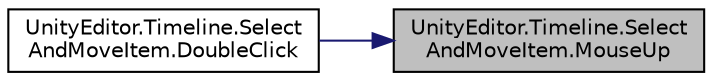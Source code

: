 digraph "UnityEditor.Timeline.SelectAndMoveItem.MouseUp"
{
 // LATEX_PDF_SIZE
  edge [fontname="Helvetica",fontsize="10",labelfontname="Helvetica",labelfontsize="10"];
  node [fontname="Helvetica",fontsize="10",shape=record];
  rankdir="RL";
  Node1 [label="UnityEditor.Timeline.Select\lAndMoveItem.MouseUp",height=0.2,width=0.4,color="black", fillcolor="grey75", style="filled", fontcolor="black",tooltip=" "];
  Node1 -> Node2 [dir="back",color="midnightblue",fontsize="10",style="solid",fontname="Helvetica"];
  Node2 [label="UnityEditor.Timeline.Select\lAndMoveItem.DoubleClick",height=0.2,width=0.4,color="black", fillcolor="white", style="filled",URL="$class_unity_editor_1_1_timeline_1_1_select_and_move_item.html#acc43f51dc81e97926496cbcd5f3d0056",tooltip=" "];
}
